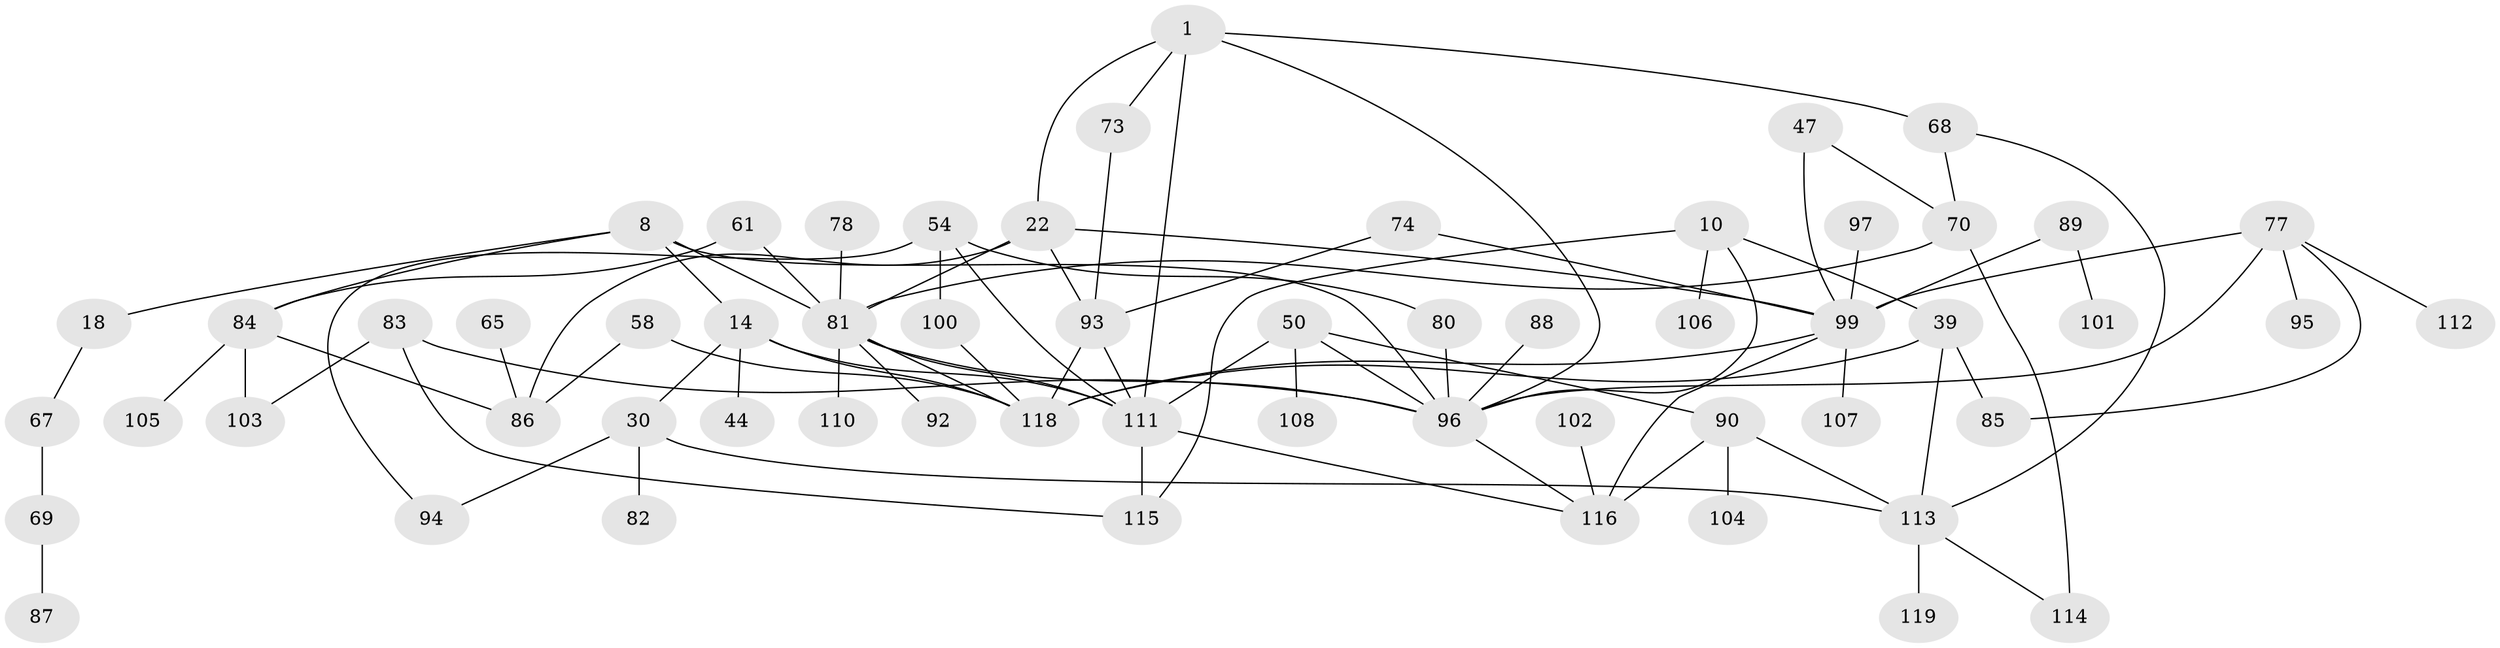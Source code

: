 // original degree distribution, {7: 0.025210084033613446, 5: 0.04201680672268908, 4: 0.16806722689075632, 3: 0.2605042016806723, 6: 0.025210084033613446, 2: 0.25210084033613445, 1: 0.226890756302521}
// Generated by graph-tools (version 1.1) at 2025/41/03/09/25 04:41:20]
// undirected, 59 vertices, 90 edges
graph export_dot {
graph [start="1"]
  node [color=gray90,style=filled];
  1;
  8;
  10;
  14 [super="+12"];
  18;
  22 [super="+19"];
  30 [super="+25"];
  39 [super="+13"];
  44;
  47;
  50;
  54;
  58;
  61;
  65;
  67;
  68 [super="+63"];
  69;
  70;
  73 [super="+55"];
  74;
  77 [super="+52+66"];
  78;
  80 [super="+49"];
  81 [super="+15+38+75+64"];
  82;
  83 [super="+34"];
  84 [super="+36+56"];
  85;
  86 [super="+27+35+57"];
  87;
  88;
  89;
  90;
  92;
  93 [super="+60"];
  94;
  95;
  96 [super="+20+28+59"];
  97;
  99 [super="+40+98"];
  100;
  101;
  102;
  103;
  104;
  105;
  106;
  107;
  108;
  110;
  111 [super="+9+11+32+24+37+62"];
  112;
  113 [super="+79"];
  114;
  115;
  116 [super="+23+46+109"];
  118 [super="+76+117"];
  119;
  1 -- 22 [weight=2];
  1 -- 68 [weight=2];
  1 -- 111;
  1 -- 96;
  1 -- 73;
  8 -- 18;
  8 -- 14 [weight=2];
  8 -- 81;
  8 -- 96;
  8 -- 84;
  10 -- 106;
  10 -- 39 [weight=2];
  10 -- 115;
  10 -- 96;
  14 -- 44;
  14 -- 30 [weight=2];
  14 -- 111;
  14 -- 118;
  18 -- 67;
  22 -- 93;
  22 -- 86;
  22 -- 81;
  22 -- 99;
  30 -- 94;
  30 -- 82;
  30 -- 113;
  39 -- 85;
  39 -- 118;
  39 -- 113;
  47 -- 70;
  47 -- 99;
  50 -- 108;
  50 -- 90;
  50 -- 96 [weight=3];
  50 -- 111;
  54 -- 100;
  54 -- 94;
  54 -- 111;
  54 -- 80;
  58 -- 118;
  58 -- 86;
  61 -- 81;
  61 -- 84;
  65 -- 86;
  67 -- 69;
  68 -- 70;
  68 -- 113;
  69 -- 87;
  70 -- 114;
  70 -- 81;
  73 -- 93;
  74 -- 93;
  74 -- 99;
  77 -- 96 [weight=2];
  77 -- 95;
  77 -- 112;
  77 -- 85;
  77 -- 99;
  78 -- 81;
  80 -- 96;
  81 -- 92;
  81 -- 96;
  81 -- 118;
  81 -- 110;
  81 -- 111;
  83 -- 115;
  83 -- 96;
  83 -- 103;
  84 -- 103;
  84 -- 86;
  84 -- 105;
  88 -- 96;
  89 -- 101;
  89 -- 99;
  90 -- 104;
  90 -- 116;
  90 -- 113;
  93 -- 118;
  93 -- 111;
  96 -- 116 [weight=2];
  97 -- 99;
  99 -- 116 [weight=3];
  99 -- 118 [weight=2];
  99 -- 107;
  100 -- 118;
  102 -- 116;
  111 -- 116;
  111 -- 115;
  113 -- 114;
  113 -- 119;
}

